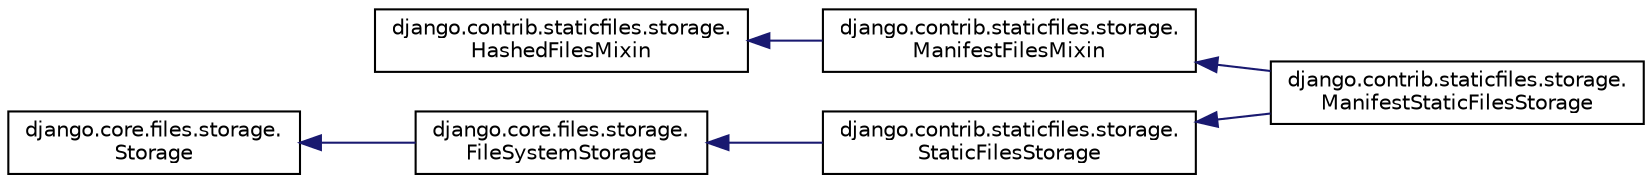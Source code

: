 digraph "Graphical Class Hierarchy"
{
 // LATEX_PDF_SIZE
  edge [fontname="Helvetica",fontsize="10",labelfontname="Helvetica",labelfontsize="10"];
  node [fontname="Helvetica",fontsize="10",shape=record];
  rankdir="LR";
  Node0 [label="django.contrib.staticfiles.storage.\lHashedFilesMixin",height=0.2,width=0.4,color="black", fillcolor="white", style="filled",URL="$classdjango_1_1contrib_1_1staticfiles_1_1storage_1_1_hashed_files_mixin.html",tooltip=" "];
  Node0 -> Node1 [dir="back",color="midnightblue",fontsize="10",style="solid",fontname="Helvetica"];
  Node1 [label="django.contrib.staticfiles.storage.\lManifestFilesMixin",height=0.2,width=0.4,color="black", fillcolor="white", style="filled",URL="$classdjango_1_1contrib_1_1staticfiles_1_1storage_1_1_manifest_files_mixin.html",tooltip=" "];
  Node1 -> Node2 [dir="back",color="midnightblue",fontsize="10",style="solid",fontname="Helvetica"];
  Node2 [label="django.contrib.staticfiles.storage.\lManifestStaticFilesStorage",height=0.2,width=0.4,color="black", fillcolor="white", style="filled",URL="$classdjango_1_1contrib_1_1staticfiles_1_1storage_1_1_manifest_static_files_storage.html",tooltip=" "];
  Node3383 [label="django.core.files.storage.\lStorage",height=0.2,width=0.4,color="black", fillcolor="white", style="filled",URL="$classdjango_1_1core_1_1files_1_1storage_1_1_storage.html",tooltip=" "];
  Node3383 -> Node3384 [dir="back",color="midnightblue",fontsize="10",style="solid",fontname="Helvetica"];
  Node3384 [label="django.core.files.storage.\lFileSystemStorage",height=0.2,width=0.4,color="black", fillcolor="white", style="filled",URL="$classdjango_1_1core_1_1files_1_1storage_1_1_file_system_storage.html",tooltip=" "];
  Node3384 -> Node3385 [dir="back",color="midnightblue",fontsize="10",style="solid",fontname="Helvetica"];
  Node3385 [label="django.contrib.staticfiles.storage.\lStaticFilesStorage",height=0.2,width=0.4,color="black", fillcolor="white", style="filled",URL="$classdjango_1_1contrib_1_1staticfiles_1_1storage_1_1_static_files_storage.html",tooltip=" "];
  Node3385 -> Node2 [dir="back",color="midnightblue",fontsize="10",style="solid",fontname="Helvetica"];
}
